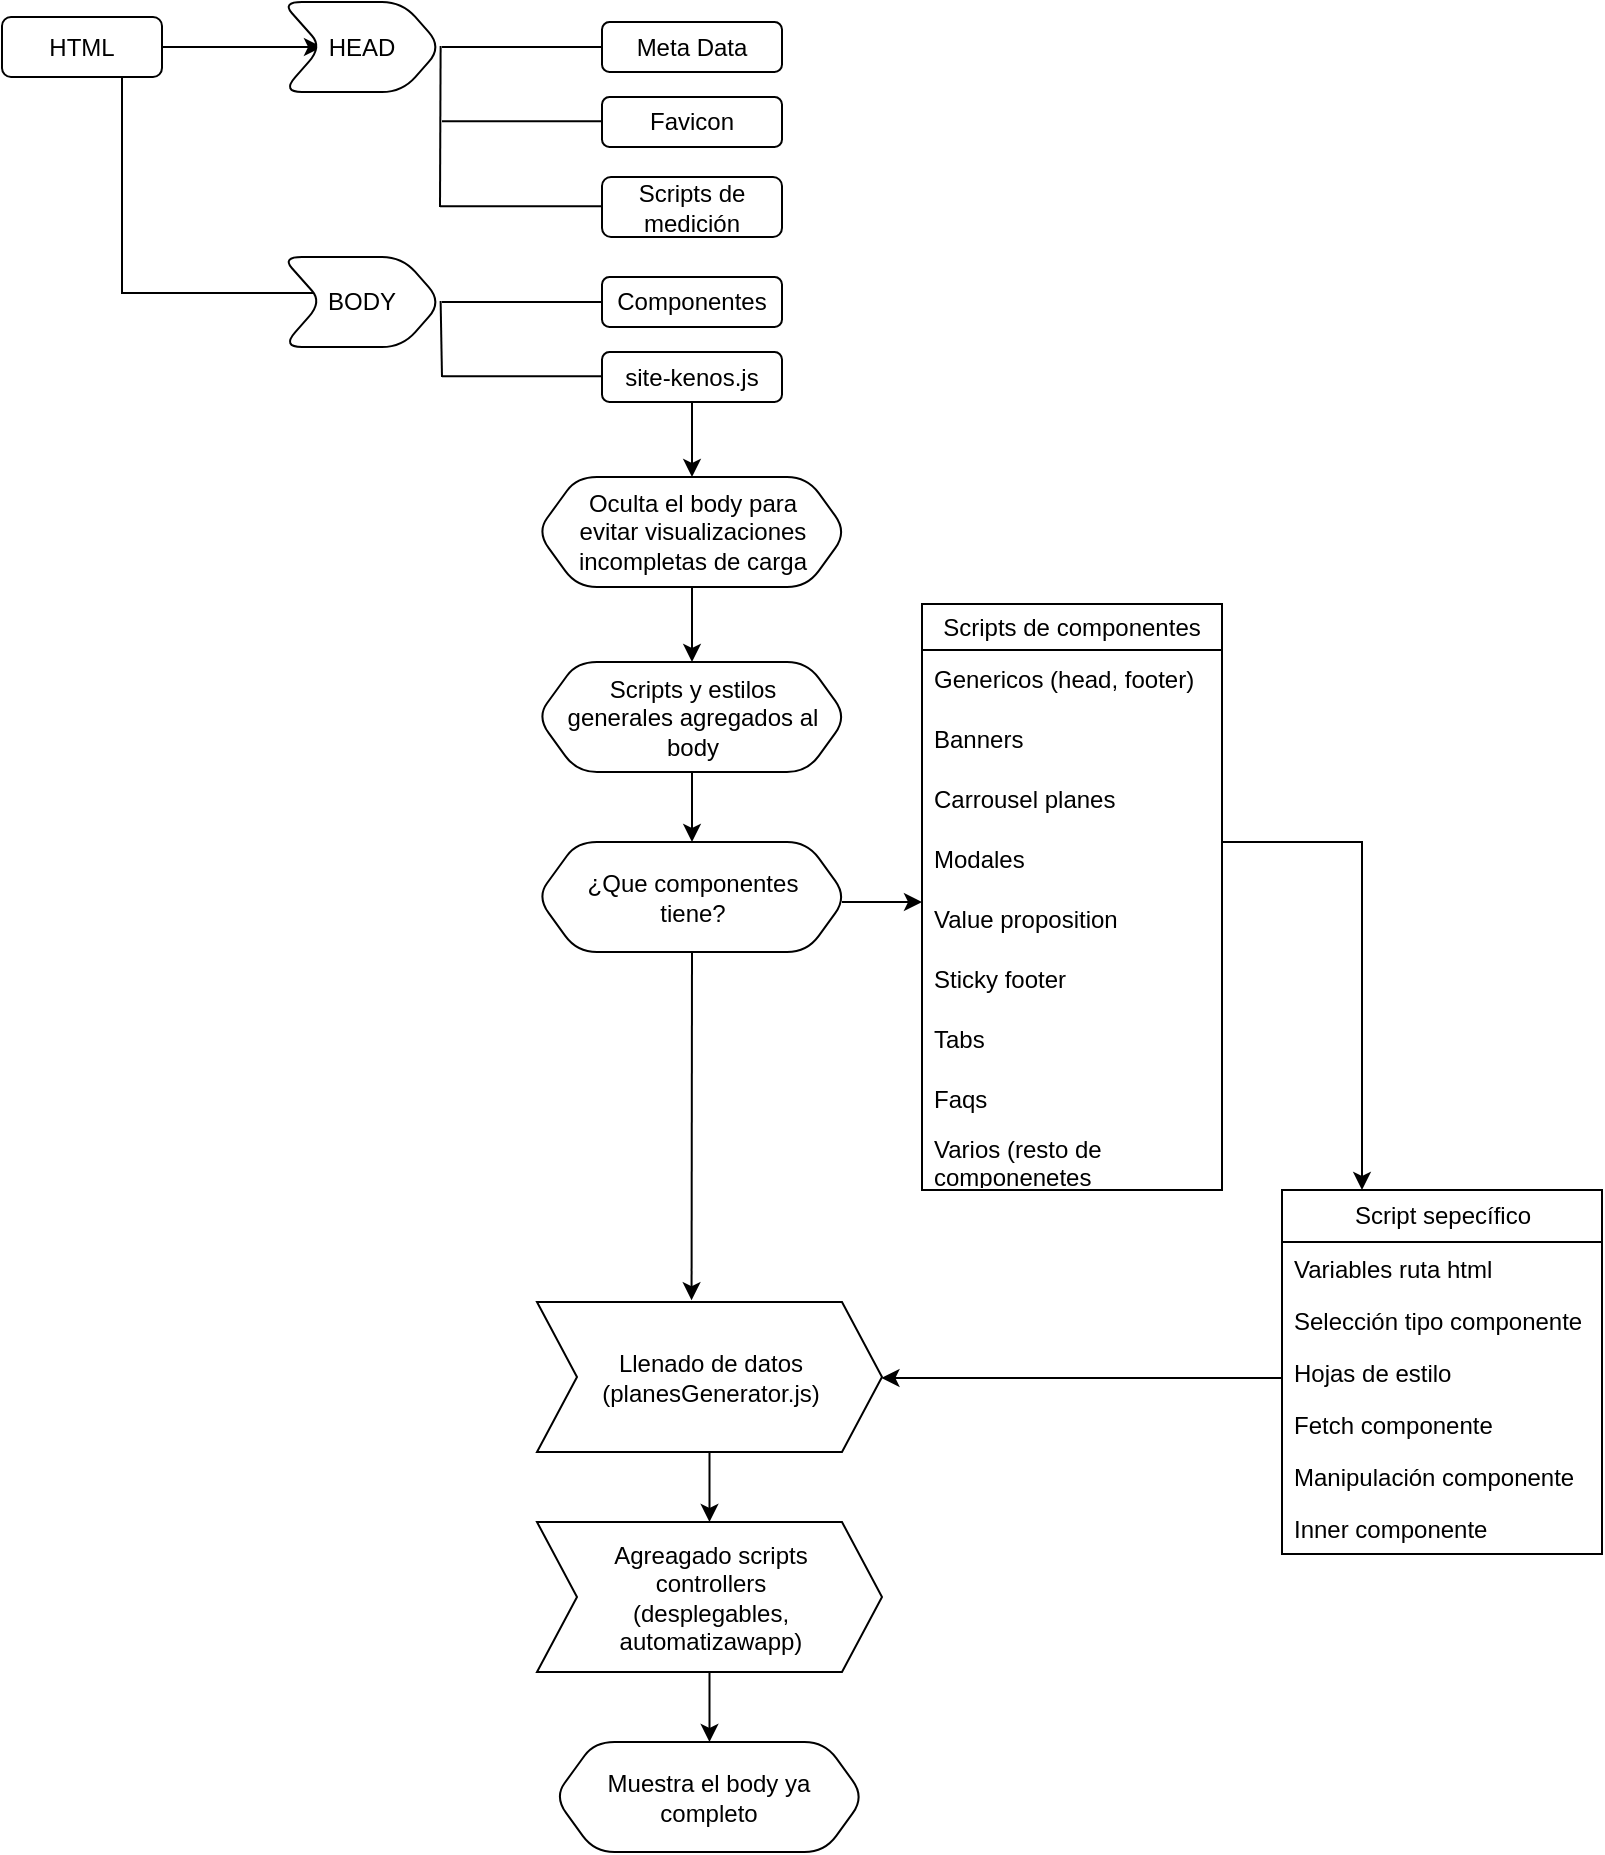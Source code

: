 <mxfile version="24.7.17">
  <diagram id="C5RBs43oDa-KdzZeNtuy" name="Page-1">
    <mxGraphModel dx="989" dy="514" grid="1" gridSize="10" guides="1" tooltips="1" connect="1" arrows="1" fold="1" page="1" pageScale="1" pageWidth="827" pageHeight="1169" math="0" shadow="0">
      <root>
        <mxCell id="WIyWlLk6GJQsqaUBKTNV-0" />
        <mxCell id="WIyWlLk6GJQsqaUBKTNV-1" parent="WIyWlLk6GJQsqaUBKTNV-0" />
        <mxCell id="oRnRvLiO575fru4ctdDa-1" value="" style="edgeStyle=orthogonalEdgeStyle;rounded=0;orthogonalLoop=1;jettySize=auto;html=1;entryX=0;entryY=0.5;entryDx=0;entryDy=0;" edge="1" parent="WIyWlLk6GJQsqaUBKTNV-1" source="WIyWlLk6GJQsqaUBKTNV-3" target="oRnRvLiO575fru4ctdDa-0">
          <mxGeometry relative="1" as="geometry">
            <Array as="points" />
          </mxGeometry>
        </mxCell>
        <mxCell id="WIyWlLk6GJQsqaUBKTNV-3" value="HTML" style="rounded=1;whiteSpace=wrap;html=1;fontSize=12;glass=0;strokeWidth=1;shadow=0;" parent="WIyWlLk6GJQsqaUBKTNV-1" vertex="1">
          <mxGeometry x="20" y="77.5" width="80" height="30" as="geometry" />
        </mxCell>
        <mxCell id="oRnRvLiO575fru4ctdDa-0" value="HEAD" style="shape=step;perimeter=stepPerimeter;whiteSpace=wrap;html=1;fixedSize=1;rounded=1;glass=0;strokeWidth=1;shadow=0;" vertex="1" parent="WIyWlLk6GJQsqaUBKTNV-1">
          <mxGeometry x="160" y="70" width="80" height="45" as="geometry" />
        </mxCell>
        <mxCell id="oRnRvLiO575fru4ctdDa-5" value="" style="edgeStyle=orthogonalEdgeStyle;rounded=0;orthogonalLoop=1;jettySize=auto;html=1;entryX=0;entryY=0.75;entryDx=0;entryDy=0;exitX=0.75;exitY=1;exitDx=0;exitDy=0;" edge="1" parent="WIyWlLk6GJQsqaUBKTNV-1" source="WIyWlLk6GJQsqaUBKTNV-3">
          <mxGeometry relative="1" as="geometry">
            <mxPoint x="80" y="117.5" as="sourcePoint" />
            <mxPoint x="183.333" y="217.5" as="targetPoint" />
            <Array as="points">
              <mxPoint x="80" y="215.5" />
              <mxPoint x="183" y="215.5" />
            </Array>
          </mxGeometry>
        </mxCell>
        <mxCell id="oRnRvLiO575fru4ctdDa-4" value="BODY" style="shape=step;perimeter=stepPerimeter;whiteSpace=wrap;html=1;fixedSize=1;rounded=1;glass=0;strokeWidth=1;shadow=0;" vertex="1" parent="WIyWlLk6GJQsqaUBKTNV-1">
          <mxGeometry x="160" y="197.5" width="80" height="45" as="geometry" />
        </mxCell>
        <mxCell id="oRnRvLiO575fru4ctdDa-8" value="" style="endArrow=none;html=1;rounded=0;exitX=1;exitY=0.5;exitDx=0;exitDy=0;" edge="1" parent="WIyWlLk6GJQsqaUBKTNV-1" source="oRnRvLiO575fru4ctdDa-0">
          <mxGeometry width="50" height="50" relative="1" as="geometry">
            <mxPoint x="330" y="207.5" as="sourcePoint" />
            <mxPoint x="330" y="92.5" as="targetPoint" />
          </mxGeometry>
        </mxCell>
        <mxCell id="oRnRvLiO575fru4ctdDa-9" value="Meta Data" style="rounded=1;whiteSpace=wrap;html=1;" vertex="1" parent="WIyWlLk6GJQsqaUBKTNV-1">
          <mxGeometry x="320" y="80" width="90" height="25" as="geometry" />
        </mxCell>
        <mxCell id="oRnRvLiO575fru4ctdDa-12" value="" style="endArrow=none;html=1;rounded=0;exitX=1;exitY=0.5;exitDx=0;exitDy=0;" edge="1" parent="WIyWlLk6GJQsqaUBKTNV-1">
          <mxGeometry width="50" height="50" relative="1" as="geometry">
            <mxPoint x="240" y="129.66" as="sourcePoint" />
            <mxPoint x="330" y="129.66" as="targetPoint" />
          </mxGeometry>
        </mxCell>
        <mxCell id="oRnRvLiO575fru4ctdDa-10" value="Favicon" style="rounded=1;whiteSpace=wrap;html=1;" vertex="1" parent="WIyWlLk6GJQsqaUBKTNV-1">
          <mxGeometry x="320" y="117.5" width="90" height="25" as="geometry" />
        </mxCell>
        <mxCell id="oRnRvLiO575fru4ctdDa-13" value="" style="endArrow=none;html=1;rounded=0;exitX=1;exitY=0.5;exitDx=0;exitDy=0;" edge="1" parent="WIyWlLk6GJQsqaUBKTNV-1">
          <mxGeometry width="50" height="50" relative="1" as="geometry">
            <mxPoint x="239" y="172.16" as="sourcePoint" />
            <mxPoint x="329" y="172.16" as="targetPoint" />
          </mxGeometry>
        </mxCell>
        <mxCell id="oRnRvLiO575fru4ctdDa-11" value="Scripts de medición" style="rounded=1;whiteSpace=wrap;html=1;" vertex="1" parent="WIyWlLk6GJQsqaUBKTNV-1">
          <mxGeometry x="320" y="157.5" width="90" height="30" as="geometry" />
        </mxCell>
        <mxCell id="oRnRvLiO575fru4ctdDa-15" value="" style="endArrow=none;html=1;rounded=0;exitX=1;exitY=0.611;exitDx=0;exitDy=0;exitPerimeter=0;" edge="1" parent="WIyWlLk6GJQsqaUBKTNV-1">
          <mxGeometry width="50" height="50" relative="1" as="geometry">
            <mxPoint x="239.31" y="91.995" as="sourcePoint" />
            <mxPoint x="239" y="172.5" as="targetPoint" />
          </mxGeometry>
        </mxCell>
        <mxCell id="oRnRvLiO575fru4ctdDa-16" value="" style="endArrow=none;html=1;rounded=0;exitX=1;exitY=0.5;exitDx=0;exitDy=0;" edge="1" parent="WIyWlLk6GJQsqaUBKTNV-1">
          <mxGeometry width="50" height="50" relative="1" as="geometry">
            <mxPoint x="240" y="220" as="sourcePoint" />
            <mxPoint x="330" y="220" as="targetPoint" />
          </mxGeometry>
        </mxCell>
        <mxCell id="oRnRvLiO575fru4ctdDa-17" value="Componentes" style="rounded=1;whiteSpace=wrap;html=1;" vertex="1" parent="WIyWlLk6GJQsqaUBKTNV-1">
          <mxGeometry x="320" y="207.5" width="90" height="25" as="geometry" />
        </mxCell>
        <mxCell id="oRnRvLiO575fru4ctdDa-18" value="" style="endArrow=none;html=1;rounded=0;exitX=1;exitY=0.5;exitDx=0;exitDy=0;" edge="1" parent="WIyWlLk6GJQsqaUBKTNV-1">
          <mxGeometry width="50" height="50" relative="1" as="geometry">
            <mxPoint x="240" y="257.16" as="sourcePoint" />
            <mxPoint x="330" y="257.16" as="targetPoint" />
          </mxGeometry>
        </mxCell>
        <mxCell id="oRnRvLiO575fru4ctdDa-23" value="" style="edgeStyle=orthogonalEdgeStyle;rounded=0;orthogonalLoop=1;jettySize=auto;html=1;" edge="1" parent="WIyWlLk6GJQsqaUBKTNV-1" source="oRnRvLiO575fru4ctdDa-19" target="oRnRvLiO575fru4ctdDa-22">
          <mxGeometry relative="1" as="geometry" />
        </mxCell>
        <mxCell id="oRnRvLiO575fru4ctdDa-19" value="site-kenos.js" style="rounded=1;whiteSpace=wrap;html=1;" vertex="1" parent="WIyWlLk6GJQsqaUBKTNV-1">
          <mxGeometry x="320" y="245" width="90" height="25" as="geometry" />
        </mxCell>
        <mxCell id="oRnRvLiO575fru4ctdDa-21" value="" style="endArrow=none;html=1;rounded=0;exitX=1;exitY=0.611;exitDx=0;exitDy=0;exitPerimeter=0;" edge="1" parent="WIyWlLk6GJQsqaUBKTNV-1">
          <mxGeometry width="50" height="50" relative="1" as="geometry">
            <mxPoint x="239.31" y="219.495" as="sourcePoint" />
            <mxPoint x="240" y="257.5" as="targetPoint" />
          </mxGeometry>
        </mxCell>
        <mxCell id="oRnRvLiO575fru4ctdDa-25" value="" style="edgeStyle=orthogonalEdgeStyle;rounded=0;orthogonalLoop=1;jettySize=auto;html=1;" edge="1" parent="WIyWlLk6GJQsqaUBKTNV-1" source="oRnRvLiO575fru4ctdDa-22" target="oRnRvLiO575fru4ctdDa-24">
          <mxGeometry relative="1" as="geometry" />
        </mxCell>
        <mxCell id="oRnRvLiO575fru4ctdDa-22" value="Oculta el body para evitar visualizaciones incompletas de carga" style="shape=hexagon;perimeter=hexagonPerimeter2;whiteSpace=wrap;html=1;fixedSize=1;rounded=1;spacingRight=10;spacingLeft=10;" vertex="1" parent="WIyWlLk6GJQsqaUBKTNV-1">
          <mxGeometry x="287.5" y="307.5" width="155" height="55" as="geometry" />
        </mxCell>
        <mxCell id="oRnRvLiO575fru4ctdDa-27" value="" style="edgeStyle=orthogonalEdgeStyle;rounded=0;orthogonalLoop=1;jettySize=auto;html=1;" edge="1" parent="WIyWlLk6GJQsqaUBKTNV-1" source="oRnRvLiO575fru4ctdDa-24" target="oRnRvLiO575fru4ctdDa-26">
          <mxGeometry relative="1" as="geometry" />
        </mxCell>
        <mxCell id="oRnRvLiO575fru4ctdDa-24" value="Scripts y estilos generales agregados al body" style="shape=hexagon;perimeter=hexagonPerimeter2;whiteSpace=wrap;html=1;fixedSize=1;rounded=1;spacingRight=10;spacingLeft=10;" vertex="1" parent="WIyWlLk6GJQsqaUBKTNV-1">
          <mxGeometry x="287.5" y="400" width="155" height="55" as="geometry" />
        </mxCell>
        <mxCell id="oRnRvLiO575fru4ctdDa-26" value="¿Que componentes tiene?" style="shape=hexagon;perimeter=hexagonPerimeter2;whiteSpace=wrap;html=1;fixedSize=1;rounded=1;spacingRight=10;spacingLeft=10;" vertex="1" parent="WIyWlLk6GJQsqaUBKTNV-1">
          <mxGeometry x="287.5" y="490" width="155" height="55" as="geometry" />
        </mxCell>
        <mxCell id="oRnRvLiO575fru4ctdDa-50" value="" style="edgeStyle=orthogonalEdgeStyle;rounded=0;orthogonalLoop=1;jettySize=auto;html=1;entryX=0.25;entryY=0;entryDx=0;entryDy=0;" edge="1" parent="WIyWlLk6GJQsqaUBKTNV-1" target="oRnRvLiO575fru4ctdDa-67">
          <mxGeometry relative="1" as="geometry">
            <mxPoint x="630.0" y="491.517" as="sourcePoint" />
            <mxPoint x="740" y="490" as="targetPoint" />
            <Array as="points">
              <mxPoint x="630" y="490" />
              <mxPoint x="700" y="490" />
            </Array>
          </mxGeometry>
        </mxCell>
        <mxCell id="oRnRvLiO575fru4ctdDa-35" value="Scripts de componentes" style="swimlane;fontStyle=0;childLayout=stackLayout;horizontal=1;startSize=23;horizontalStack=0;resizeParent=1;resizeParentMax=0;resizeLast=0;collapsible=1;marginBottom=0;whiteSpace=wrap;html=1;direction=east;" vertex="1" parent="WIyWlLk6GJQsqaUBKTNV-1">
          <mxGeometry x="480" y="371" width="150" height="293" as="geometry" />
        </mxCell>
        <mxCell id="oRnRvLiO575fru4ctdDa-36" value="Genericos (head, footer)" style="text;strokeColor=none;fillColor=none;align=left;verticalAlign=middle;spacingLeft=4;spacingRight=4;overflow=hidden;points=[[0,0.5],[1,0.5]];portConstraint=eastwest;rotatable=0;whiteSpace=wrap;html=1;" vertex="1" parent="oRnRvLiO575fru4ctdDa-35">
          <mxGeometry y="23" width="150" height="30" as="geometry" />
        </mxCell>
        <mxCell id="oRnRvLiO575fru4ctdDa-43" value="Banners" style="text;strokeColor=none;fillColor=none;align=left;verticalAlign=middle;spacingLeft=4;spacingRight=4;overflow=hidden;points=[[0,0.5],[1,0.5]];portConstraint=eastwest;rotatable=0;whiteSpace=wrap;html=1;" vertex="1" parent="oRnRvLiO575fru4ctdDa-35">
          <mxGeometry y="53" width="150" height="30" as="geometry" />
        </mxCell>
        <mxCell id="oRnRvLiO575fru4ctdDa-46" value="Carrousel planes" style="text;strokeColor=none;fillColor=none;align=left;verticalAlign=middle;spacingLeft=4;spacingRight=4;overflow=hidden;points=[[0,0.5],[1,0.5]];portConstraint=eastwest;rotatable=0;whiteSpace=wrap;html=1;" vertex="1" parent="oRnRvLiO575fru4ctdDa-35">
          <mxGeometry y="83" width="150" height="30" as="geometry" />
        </mxCell>
        <mxCell id="oRnRvLiO575fru4ctdDa-45" value="Modales" style="text;strokeColor=none;fillColor=none;align=left;verticalAlign=middle;spacingLeft=4;spacingRight=4;overflow=hidden;points=[[0,0.5],[1,0.5]];portConstraint=eastwest;rotatable=0;whiteSpace=wrap;html=1;" vertex="1" parent="oRnRvLiO575fru4ctdDa-35">
          <mxGeometry y="113" width="150" height="30" as="geometry" />
        </mxCell>
        <mxCell id="oRnRvLiO575fru4ctdDa-44" value="Value proposition" style="text;strokeColor=none;fillColor=none;align=left;verticalAlign=middle;spacingLeft=4;spacingRight=4;overflow=hidden;points=[[0,0.5],[1,0.5]];portConstraint=eastwest;rotatable=0;whiteSpace=wrap;html=1;" vertex="1" parent="oRnRvLiO575fru4ctdDa-35">
          <mxGeometry y="143" width="150" height="30" as="geometry" />
        </mxCell>
        <mxCell id="oRnRvLiO575fru4ctdDa-42" value="Sticky footer" style="text;strokeColor=none;fillColor=none;align=left;verticalAlign=middle;spacingLeft=4;spacingRight=4;overflow=hidden;points=[[0,0.5],[1,0.5]];portConstraint=eastwest;rotatable=0;whiteSpace=wrap;html=1;" vertex="1" parent="oRnRvLiO575fru4ctdDa-35">
          <mxGeometry y="173" width="150" height="30" as="geometry" />
        </mxCell>
        <mxCell id="oRnRvLiO575fru4ctdDa-37" value="Tabs" style="text;strokeColor=none;fillColor=none;align=left;verticalAlign=middle;spacingLeft=4;spacingRight=4;overflow=hidden;points=[[0,0.5],[1,0.5]];portConstraint=eastwest;rotatable=0;whiteSpace=wrap;html=1;" vertex="1" parent="oRnRvLiO575fru4ctdDa-35">
          <mxGeometry y="203" width="150" height="30" as="geometry" />
        </mxCell>
        <mxCell id="oRnRvLiO575fru4ctdDa-41" value="Faqs" style="text;strokeColor=none;fillColor=none;align=left;verticalAlign=middle;spacingLeft=4;spacingRight=4;overflow=hidden;points=[[0,0.5],[1,0.5]];portConstraint=eastwest;rotatable=0;whiteSpace=wrap;html=1;" vertex="1" parent="oRnRvLiO575fru4ctdDa-35">
          <mxGeometry y="233" width="150" height="30" as="geometry" />
        </mxCell>
        <mxCell id="oRnRvLiO575fru4ctdDa-38" value="Varios (resto de componenetes" style="text;strokeColor=none;fillColor=none;align=left;verticalAlign=middle;spacingLeft=4;spacingRight=4;overflow=hidden;points=[[0,0.5],[1,0.5]];portConstraint=eastwest;rotatable=0;whiteSpace=wrap;html=1;" vertex="1" parent="oRnRvLiO575fru4ctdDa-35">
          <mxGeometry y="263" width="150" height="30" as="geometry" />
        </mxCell>
        <mxCell id="oRnRvLiO575fru4ctdDa-47" value="" style="endArrow=classic;html=1;rounded=0;entryX=0;entryY=0.2;entryDx=0;entryDy=0;entryPerimeter=0;" edge="1" parent="WIyWlLk6GJQsqaUBKTNV-1" target="oRnRvLiO575fru4ctdDa-44">
          <mxGeometry width="50" height="50" relative="1" as="geometry">
            <mxPoint x="440" y="520" as="sourcePoint" />
            <mxPoint x="490" y="470" as="targetPoint" />
          </mxGeometry>
        </mxCell>
        <mxCell id="oRnRvLiO575fru4ctdDa-77" value="" style="edgeStyle=orthogonalEdgeStyle;rounded=0;orthogonalLoop=1;jettySize=auto;html=1;" edge="1" parent="WIyWlLk6GJQsqaUBKTNV-1" source="oRnRvLiO575fru4ctdDa-67" target="oRnRvLiO575fru4ctdDa-76">
          <mxGeometry relative="1" as="geometry">
            <Array as="points">
              <mxPoint x="610" y="758" />
              <mxPoint x="610" y="758" />
            </Array>
          </mxGeometry>
        </mxCell>
        <mxCell id="oRnRvLiO575fru4ctdDa-67" value="Script sepecífico" style="swimlane;fontStyle=0;childLayout=stackLayout;horizontal=1;startSize=26;fillColor=none;horizontalStack=0;resizeParent=1;resizeParentMax=0;resizeLast=0;collapsible=1;marginBottom=0;html=1;" vertex="1" parent="WIyWlLk6GJQsqaUBKTNV-1">
          <mxGeometry x="660" y="664" width="160" height="182" as="geometry" />
        </mxCell>
        <mxCell id="oRnRvLiO575fru4ctdDa-68" value="Variables ruta html" style="text;strokeColor=none;fillColor=none;align=left;verticalAlign=top;spacingLeft=4;spacingRight=4;overflow=hidden;rotatable=0;points=[[0,0.5],[1,0.5]];portConstraint=eastwest;whiteSpace=wrap;html=1;" vertex="1" parent="oRnRvLiO575fru4ctdDa-67">
          <mxGeometry y="26" width="160" height="26" as="geometry" />
        </mxCell>
        <mxCell id="oRnRvLiO575fru4ctdDa-69" value="Selección tipo componente" style="text;strokeColor=none;fillColor=none;align=left;verticalAlign=top;spacingLeft=4;spacingRight=4;overflow=hidden;rotatable=0;points=[[0,0.5],[1,0.5]];portConstraint=eastwest;whiteSpace=wrap;html=1;" vertex="1" parent="oRnRvLiO575fru4ctdDa-67">
          <mxGeometry y="52" width="160" height="26" as="geometry" />
        </mxCell>
        <mxCell id="oRnRvLiO575fru4ctdDa-72" value="Hojas de estilo" style="text;strokeColor=none;fillColor=none;align=left;verticalAlign=top;spacingLeft=4;spacingRight=4;overflow=hidden;rotatable=0;points=[[0,0.5],[1,0.5]];portConstraint=eastwest;whiteSpace=wrap;html=1;" vertex="1" parent="oRnRvLiO575fru4ctdDa-67">
          <mxGeometry y="78" width="160" height="26" as="geometry" />
        </mxCell>
        <mxCell id="oRnRvLiO575fru4ctdDa-73" value="Fetch componente" style="text;strokeColor=none;fillColor=none;align=left;verticalAlign=top;spacingLeft=4;spacingRight=4;overflow=hidden;rotatable=0;points=[[0,0.5],[1,0.5]];portConstraint=eastwest;whiteSpace=wrap;html=1;" vertex="1" parent="oRnRvLiO575fru4ctdDa-67">
          <mxGeometry y="104" width="160" height="26" as="geometry" />
        </mxCell>
        <mxCell id="oRnRvLiO575fru4ctdDa-71" value="Manipulación componente" style="text;strokeColor=none;fillColor=none;align=left;verticalAlign=top;spacingLeft=4;spacingRight=4;overflow=hidden;rotatable=0;points=[[0,0.5],[1,0.5]];portConstraint=eastwest;whiteSpace=wrap;html=1;" vertex="1" parent="oRnRvLiO575fru4ctdDa-67">
          <mxGeometry y="130" width="160" height="26" as="geometry" />
        </mxCell>
        <mxCell id="oRnRvLiO575fru4ctdDa-70" value="Inner componente" style="text;strokeColor=none;fillColor=none;align=left;verticalAlign=top;spacingLeft=4;spacingRight=4;overflow=hidden;rotatable=0;points=[[0,0.5],[1,0.5]];portConstraint=eastwest;whiteSpace=wrap;html=1;" vertex="1" parent="oRnRvLiO575fru4ctdDa-67">
          <mxGeometry y="156" width="160" height="26" as="geometry" />
        </mxCell>
        <mxCell id="oRnRvLiO575fru4ctdDa-76" value="Llenado de datos (planesGenerator.js)" style="shape=step;perimeter=stepPerimeter;whiteSpace=wrap;html=1;fixedSize=1;fillColor=none;fontStyle=0;startSize=26;spacingLeft=35;spacingRight=35;" vertex="1" parent="WIyWlLk6GJQsqaUBKTNV-1">
          <mxGeometry x="287.5" y="720" width="172.5" height="75" as="geometry" />
        </mxCell>
        <mxCell id="oRnRvLiO575fru4ctdDa-78" value="" style="endArrow=classic;html=1;rounded=0;exitX=0.5;exitY=1;exitDx=0;exitDy=0;entryX=0.448;entryY=-0.012;entryDx=0;entryDy=0;entryPerimeter=0;" edge="1" parent="WIyWlLk6GJQsqaUBKTNV-1" source="oRnRvLiO575fru4ctdDa-26" target="oRnRvLiO575fru4ctdDa-76">
          <mxGeometry width="50" height="50" relative="1" as="geometry">
            <mxPoint x="470" y="690" as="sourcePoint" />
            <mxPoint x="520" y="640" as="targetPoint" />
          </mxGeometry>
        </mxCell>
        <mxCell id="oRnRvLiO575fru4ctdDa-79" value="Agreagado scripts controllers (desplegables, automatizawapp)" style="shape=step;perimeter=stepPerimeter;whiteSpace=wrap;html=1;fixedSize=1;fillColor=none;fontStyle=0;startSize=26;spacingLeft=35;spacingRight=35;" vertex="1" parent="WIyWlLk6GJQsqaUBKTNV-1">
          <mxGeometry x="287.5" y="830" width="172.5" height="75" as="geometry" />
        </mxCell>
        <mxCell id="oRnRvLiO575fru4ctdDa-80" value="" style="endArrow=classic;html=1;rounded=0;exitX=0.5;exitY=1;exitDx=0;exitDy=0;entryX=0.5;entryY=0;entryDx=0;entryDy=0;" edge="1" parent="WIyWlLk6GJQsqaUBKTNV-1" source="oRnRvLiO575fru4ctdDa-76" target="oRnRvLiO575fru4ctdDa-79">
          <mxGeometry width="50" height="50" relative="1" as="geometry">
            <mxPoint x="470" y="830" as="sourcePoint" />
            <mxPoint x="520" y="780" as="targetPoint" />
          </mxGeometry>
        </mxCell>
        <mxCell id="oRnRvLiO575fru4ctdDa-81" value="Muestra el body ya completo" style="shape=hexagon;perimeter=hexagonPerimeter2;whiteSpace=wrap;html=1;fixedSize=1;rounded=1;spacingRight=10;spacingLeft=10;" vertex="1" parent="WIyWlLk6GJQsqaUBKTNV-1">
          <mxGeometry x="296.25" y="940" width="155" height="55" as="geometry" />
        </mxCell>
        <mxCell id="oRnRvLiO575fru4ctdDa-82" value="" style="endArrow=classic;html=1;rounded=0;exitX=0.5;exitY=1;exitDx=0;exitDy=0;" edge="1" parent="WIyWlLk6GJQsqaUBKTNV-1" source="oRnRvLiO575fru4ctdDa-79" target="oRnRvLiO575fru4ctdDa-81">
          <mxGeometry width="50" height="50" relative="1" as="geometry">
            <mxPoint x="470" y="990" as="sourcePoint" />
            <mxPoint x="520" y="940" as="targetPoint" />
          </mxGeometry>
        </mxCell>
      </root>
    </mxGraphModel>
  </diagram>
</mxfile>

